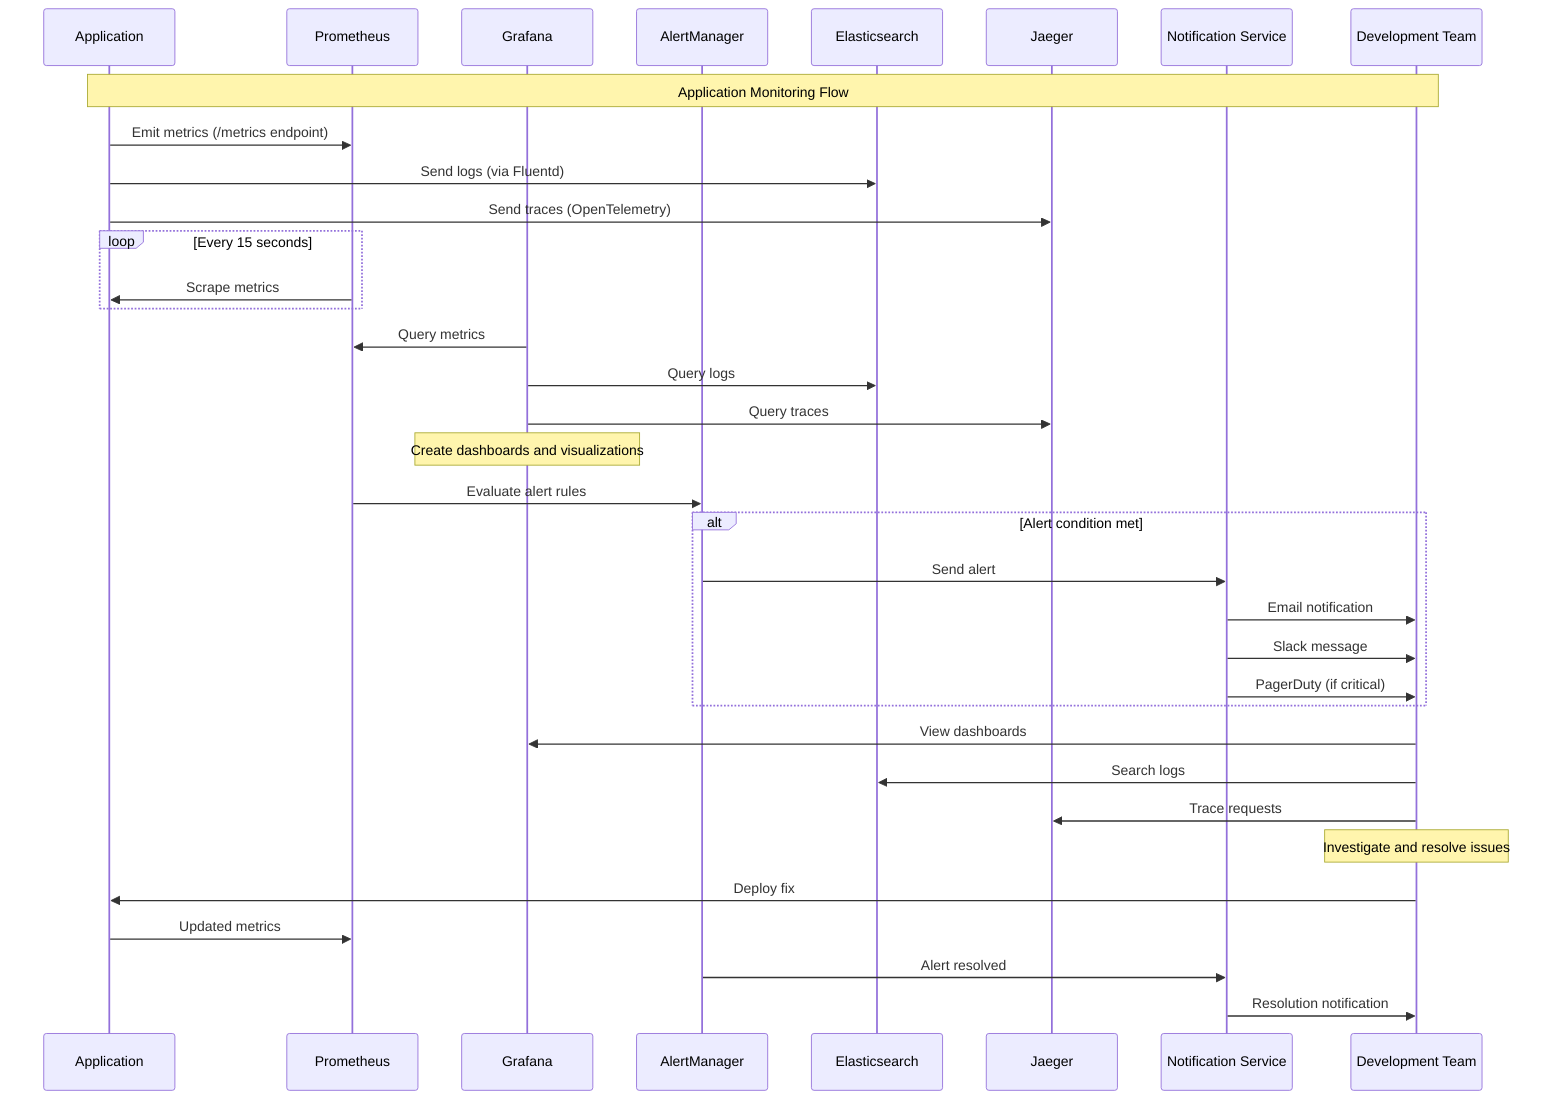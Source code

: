 sequenceDiagram
    participant App as Application
    participant Prom as Prometheus
    participant Graf as Grafana
    participant Alert as AlertManager
    participant ES as Elasticsearch
    participant Jaeger as Jaeger
    participant Notify as Notification Service
    participant Team as Development Team
    
    Note over App,Team: Application Monitoring Flow
    
    App->>Prom: Emit metrics (/metrics endpoint)
    App->>ES: Send logs (via Fluentd)
    App->>Jaeger: Send traces (OpenTelemetry)
    
    loop Every 15 seconds
        Prom->>App: Scrape metrics
    end
    
    Graf->>Prom: Query metrics
    Graf->>ES: Query logs
    Graf->>Jaeger: Query traces
    
    Note over Graf: Create dashboards and visualizations
    
    Prom->>Alert: Evaluate alert rules
    
    alt Alert condition met
        Alert->>Notify: Send alert
        Notify->>Team: Email notification
        Notify->>Team: Slack message
        Notify->>Team: PagerDuty (if critical)
    end
    
    Team->>Graf: View dashboards
    Team->>ES: Search logs
    Team->>Jaeger: Trace requests
    
    Note over Team: Investigate and resolve issues
    
    Team->>App: Deploy fix
    App->>Prom: Updated metrics
    Alert->>Notify: Alert resolved
    Notify->>Team: Resolution notification
